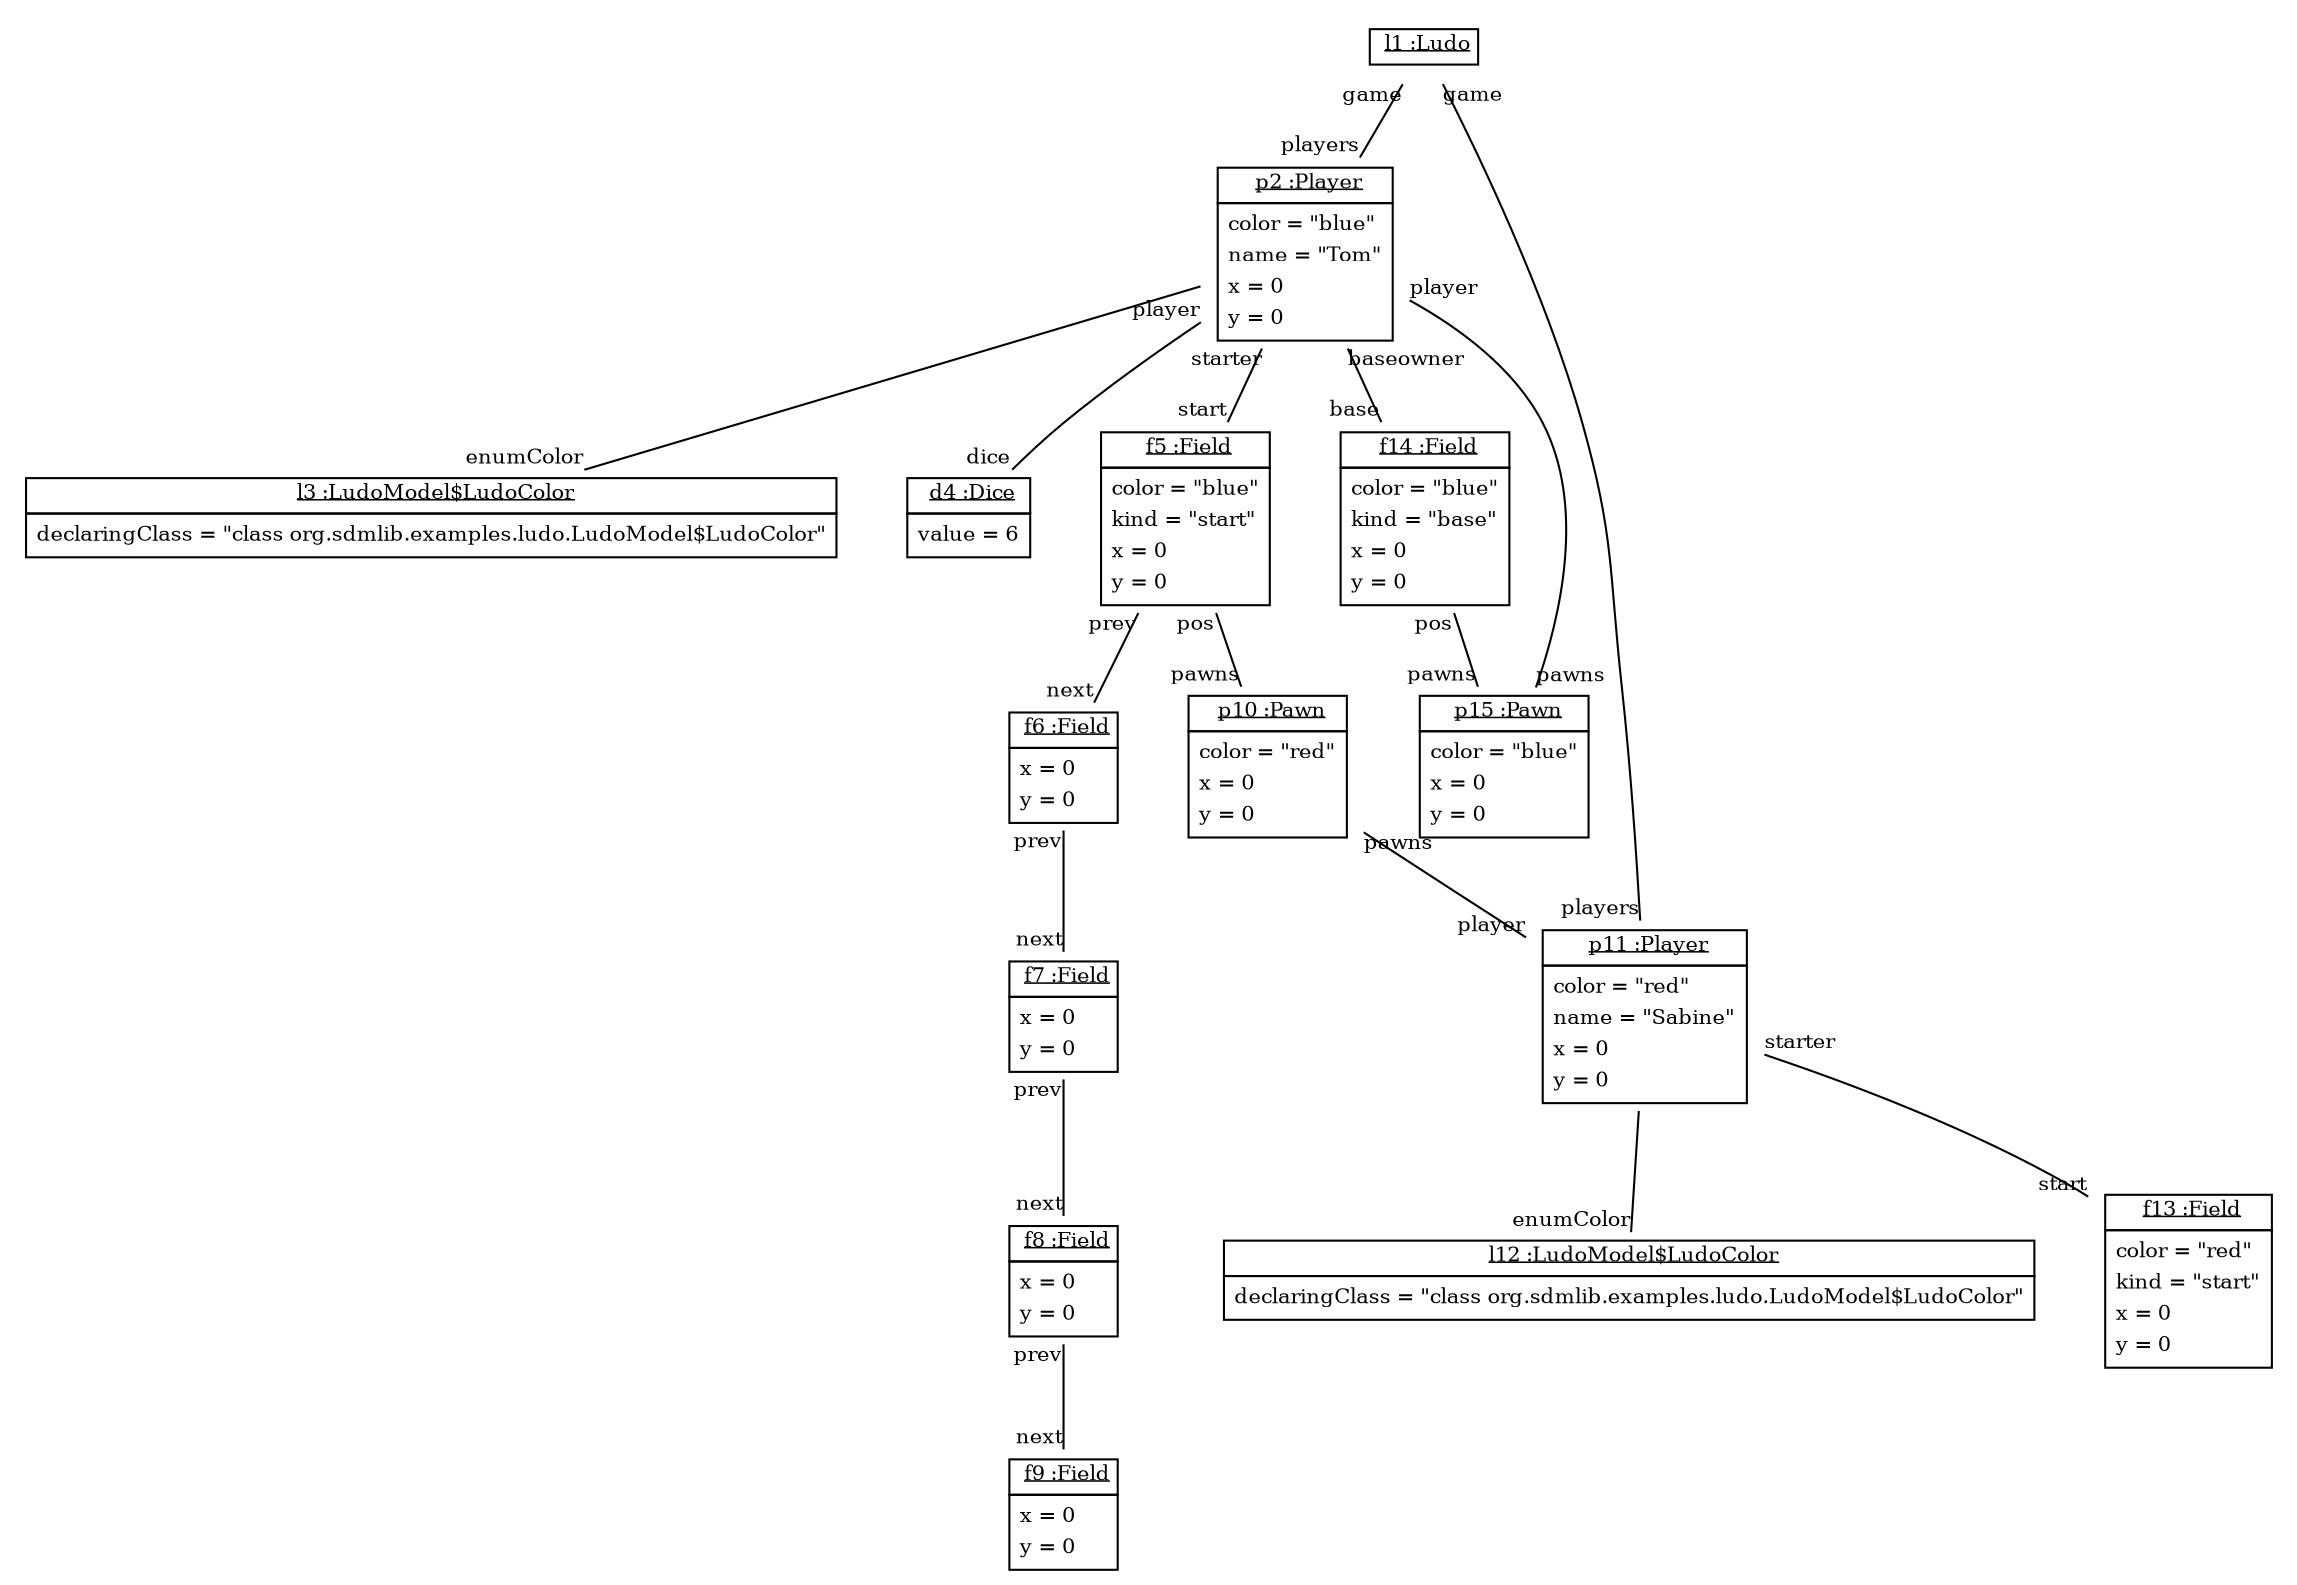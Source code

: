 graph ObjectDiagram {
   node [shape = none, fontsize = 10];
   edge [fontsize = 10];
   compound=true;

l1 [label=<<table border='0' cellborder='1' cellspacing='0'> <tr> <td href="../examples/org/sdmlib/examples/ludo/Ludo.java"> <u>l1 :Ludo</u></td></tr></table>>];
p2 [label=<<table border='0' cellborder='1' cellspacing='0'> <tr> <td href="../examples/org/sdmlib/examples/ludo/Player.java"> <u>p2 :Player</u></td></tr><tr><td><table border='0' cellborder='0' cellspacing='0'><tr><td align='left'>color = "blue"</td></tr><tr><td align='left'>name = "Tom"</td></tr><tr><td align='left'>x = 0</td></tr><tr><td align='left'>y = 0</td></tr></table></td></tr></table>>];
l3 [label=<<table border='0' cellborder='1' cellspacing='0'> <tr> <td href="../examples/org/sdmlib/examples/ludo/LudoModel.java"> <u>l3 :LudoModel$LudoColor</u></td></tr><tr><td><table border='0' cellborder='0' cellspacing='0'><tr><td align='left'>declaringClass = "class org.sdmlib.examples.ludo.LudoModel$LudoColor"</td></tr></table></td></tr></table>>];
d4 [label=<<table border='0' cellborder='1' cellspacing='0'> <tr> <td href="../examples/org/sdmlib/examples/ludo/Dice.java"> <u>d4 :Dice</u></td></tr><tr><td><table border='0' cellborder='0' cellspacing='0'><tr><td align='left'>value = 6</td></tr></table></td></tr></table>>];
f5 [label=<<table border='0' cellborder='1' cellspacing='0'> <tr> <td href="../examples/org/sdmlib/examples/ludo/Field.java"> <u>f5 :Field</u></td></tr><tr><td><table border='0' cellborder='0' cellspacing='0'><tr><td align='left'>color = "blue"</td></tr><tr><td align='left'>kind = "start"</td></tr><tr><td align='left'>x = 0</td></tr><tr><td align='left'>y = 0</td></tr></table></td></tr></table>>];
f6 [label=<<table border='0' cellborder='1' cellspacing='0'> <tr> <td href="../examples/org/sdmlib/examples/ludo/Field.java"> <u>f6 :Field</u></td></tr><tr><td><table border='0' cellborder='0' cellspacing='0'><tr><td align='left'>x = 0</td></tr><tr><td align='left'>y = 0</td></tr></table></td></tr></table>>];
f7 [label=<<table border='0' cellborder='1' cellspacing='0'> <tr> <td href="../examples/org/sdmlib/examples/ludo/Field.java"> <u>f7 :Field</u></td></tr><tr><td><table border='0' cellborder='0' cellspacing='0'><tr><td align='left'>x = 0</td></tr><tr><td align='left'>y = 0</td></tr></table></td></tr></table>>];
f8 [label=<<table border='0' cellborder='1' cellspacing='0'> <tr> <td href="../examples/org/sdmlib/examples/ludo/Field.java"> <u>f8 :Field</u></td></tr><tr><td><table border='0' cellborder='0' cellspacing='0'><tr><td align='left'>x = 0</td></tr><tr><td align='left'>y = 0</td></tr></table></td></tr></table>>];
f9 [label=<<table border='0' cellborder='1' cellspacing='0'> <tr> <td href="../examples/org/sdmlib/examples/ludo/Field.java"> <u>f9 :Field</u></td></tr><tr><td><table border='0' cellborder='0' cellspacing='0'><tr><td align='left'>x = 0</td></tr><tr><td align='left'>y = 0</td></tr></table></td></tr></table>>];
p10 [label=<<table border='0' cellborder='1' cellspacing='0'> <tr> <td href="../examples/org/sdmlib/examples/ludo/Pawn.java"> <u>p10 :Pawn</u></td></tr><tr><td><table border='0' cellborder='0' cellspacing='0'><tr><td align='left'>color = "red"</td></tr><tr><td align='left'>x = 0</td></tr><tr><td align='left'>y = 0</td></tr></table></td></tr></table>>];
p11 [label=<<table border='0' cellborder='1' cellspacing='0'> <tr> <td href="../examples/org/sdmlib/examples/ludo/Player.java"> <u>p11 :Player</u></td></tr><tr><td><table border='0' cellborder='0' cellspacing='0'><tr><td align='left'>color = "red"</td></tr><tr><td align='left'>name = "Sabine"</td></tr><tr><td align='left'>x = 0</td></tr><tr><td align='left'>y = 0</td></tr></table></td></tr></table>>];
l12 [label=<<table border='0' cellborder='1' cellspacing='0'> <tr> <td href="../examples/org/sdmlib/examples/ludo/LudoModel.java"> <u>l12 :LudoModel$LudoColor</u></td></tr><tr><td><table border='0' cellborder='0' cellspacing='0'><tr><td align='left'>declaringClass = "class org.sdmlib.examples.ludo.LudoModel$LudoColor"</td></tr></table></td></tr></table>>];
f13 [label=<<table border='0' cellborder='1' cellspacing='0'> <tr> <td href="../examples/org/sdmlib/examples/ludo/Field.java"> <u>f13 :Field</u></td></tr><tr><td><table border='0' cellborder='0' cellspacing='0'><tr><td align='left'>color = "red"</td></tr><tr><td align='left'>kind = "start"</td></tr><tr><td align='left'>x = 0</td></tr><tr><td align='left'>y = 0</td></tr></table></td></tr></table>>];
f14 [label=<<table border='0' cellborder='1' cellspacing='0'> <tr> <td href="../examples/org/sdmlib/examples/ludo/Field.java"> <u>f14 :Field</u></td></tr><tr><td><table border='0' cellborder='0' cellspacing='0'><tr><td align='left'>color = "blue"</td></tr><tr><td align='left'>kind = "base"</td></tr><tr><td align='left'>x = 0</td></tr><tr><td align='left'>y = 0</td></tr></table></td></tr></table>>];
p15 [label=<<table border='0' cellborder='1' cellspacing='0'> <tr> <td href="../examples/org/sdmlib/examples/ludo/Pawn.java"> <u>p15 :Pawn</u></td></tr><tr><td><table border='0' cellborder='0' cellspacing='0'><tr><td align='left'>color = "blue"</td></tr><tr><td align='left'>x = 0</td></tr><tr><td align='left'>y = 0</td></tr></table></td></tr></table>>];

l1 -- p2 [headlabel = "players" taillabel = "game"];
l1 -- p11 [headlabel = "players" taillabel = "game"];
p2 -- l3 [headlabel = "enumColor" taillabel = ""];
p2 -- d4 [headlabel = "dice" taillabel = "player"];
p2 -- f5 [headlabel = "start" taillabel = "starter"];
p2 -- f14 [headlabel = "base" taillabel = "baseowner"];
p2 -- p15 [headlabel = "pawns" taillabel = "player"];
f5 -- f6 [headlabel = "next" taillabel = "prev"];
f5 -- p10 [headlabel = "pawns" taillabel = "pos"];
f6 -- f7 [headlabel = "next" taillabel = "prev"];
f7 -- f8 [headlabel = "next" taillabel = "prev"];
f8 -- f9 [headlabel = "next" taillabel = "prev"];
p10 -- p11 [headlabel = "player" taillabel = "pawns"];
p11 -- l12 [headlabel = "enumColor" taillabel = ""];
p11 -- f13 [headlabel = "start" taillabel = "starter"];
f14 -- p15 [headlabel = "pawns" taillabel = "pos"];
}
